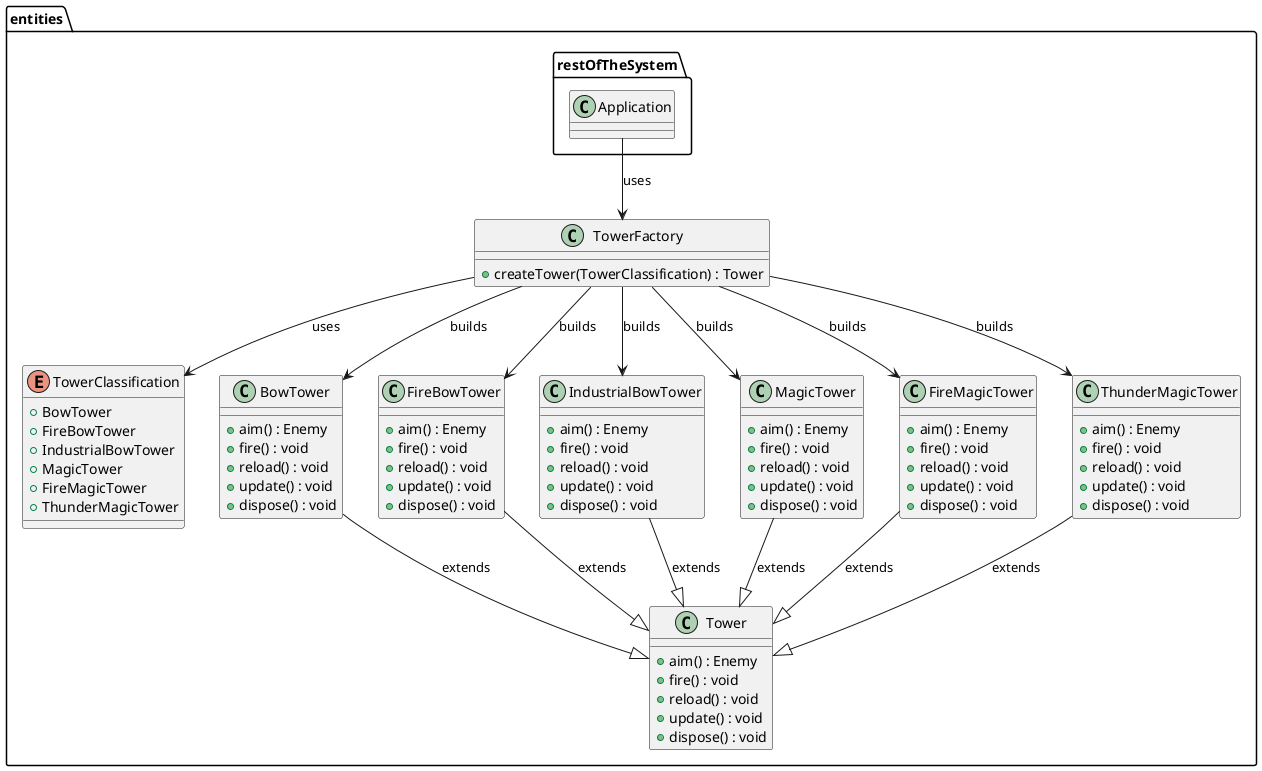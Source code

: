 @startuml


package entities{

    enum TowerClassification{
        +BowTower
        +FireBowTower
        +IndustrialBowTower
        +MagicTower
        +FireMagicTower
        +ThunderMagicTower

    }

    class TowerFactory{
        +createTower(TowerClassification) : Tower
    }

    class Tower{
        +aim() : Enemy
        +fire() : void
        +reload() : void
        +update() : void
        +dispose() : void
    }
    class BowTower{
        +aim() : Enemy
        +fire() : void
        +reload() : void
        +update() : void
        +dispose() : void
    }
    class FireBowTower{
        +aim() : Enemy
        +fire() : void
        +reload() : void
        +update() : void
        +dispose() : void
    }
    class IndustrialBowTower{
        +aim() : Enemy
        +fire() : void
        +reload() : void
        +update() : void
        +dispose() : void
    }
    class MagicTower{
        +aim() : Enemy
        +fire() : void
        +reload() : void
        +update() : void
        +dispose() : void
    }
    class FireMagicTower{
        +aim() : Enemy
        +fire() : void
        +reload() : void
        +update() : void
        +dispose() : void
    }
    class ThunderMagicTower{
        +aim() : Enemy
        +fire() : void
        +reload() : void
        +update() : void
        +dispose() : void
    }

    ' FireBowTower --|> BowTower : extends
    ' IndustrialBowTower --|> BowTower : extends
    BowTower --|> Tower : extends
    FireBowTower --|> Tower : extends
    IndustrialBowTower --|> Tower : extends
    MagicTower --|> Tower : extends
    FireMagicTower --|> Tower : extends
    ThunderMagicTower --|> Tower : extends

    TowerFactory --> BowTower : builds
    TowerFactory --> FireBowTower : builds
    TowerFactory --> IndustrialBowTower : builds
    TowerFactory --> MagicTower : builds
    TowerFactory --> FireMagicTower : builds
    TowerFactory --> ThunderMagicTower : builds
    TowerFactory --> TowerClassification : uses

    package restOfTheSystem {
    Application --> TowerFactory : uses

}

}
@enduml
